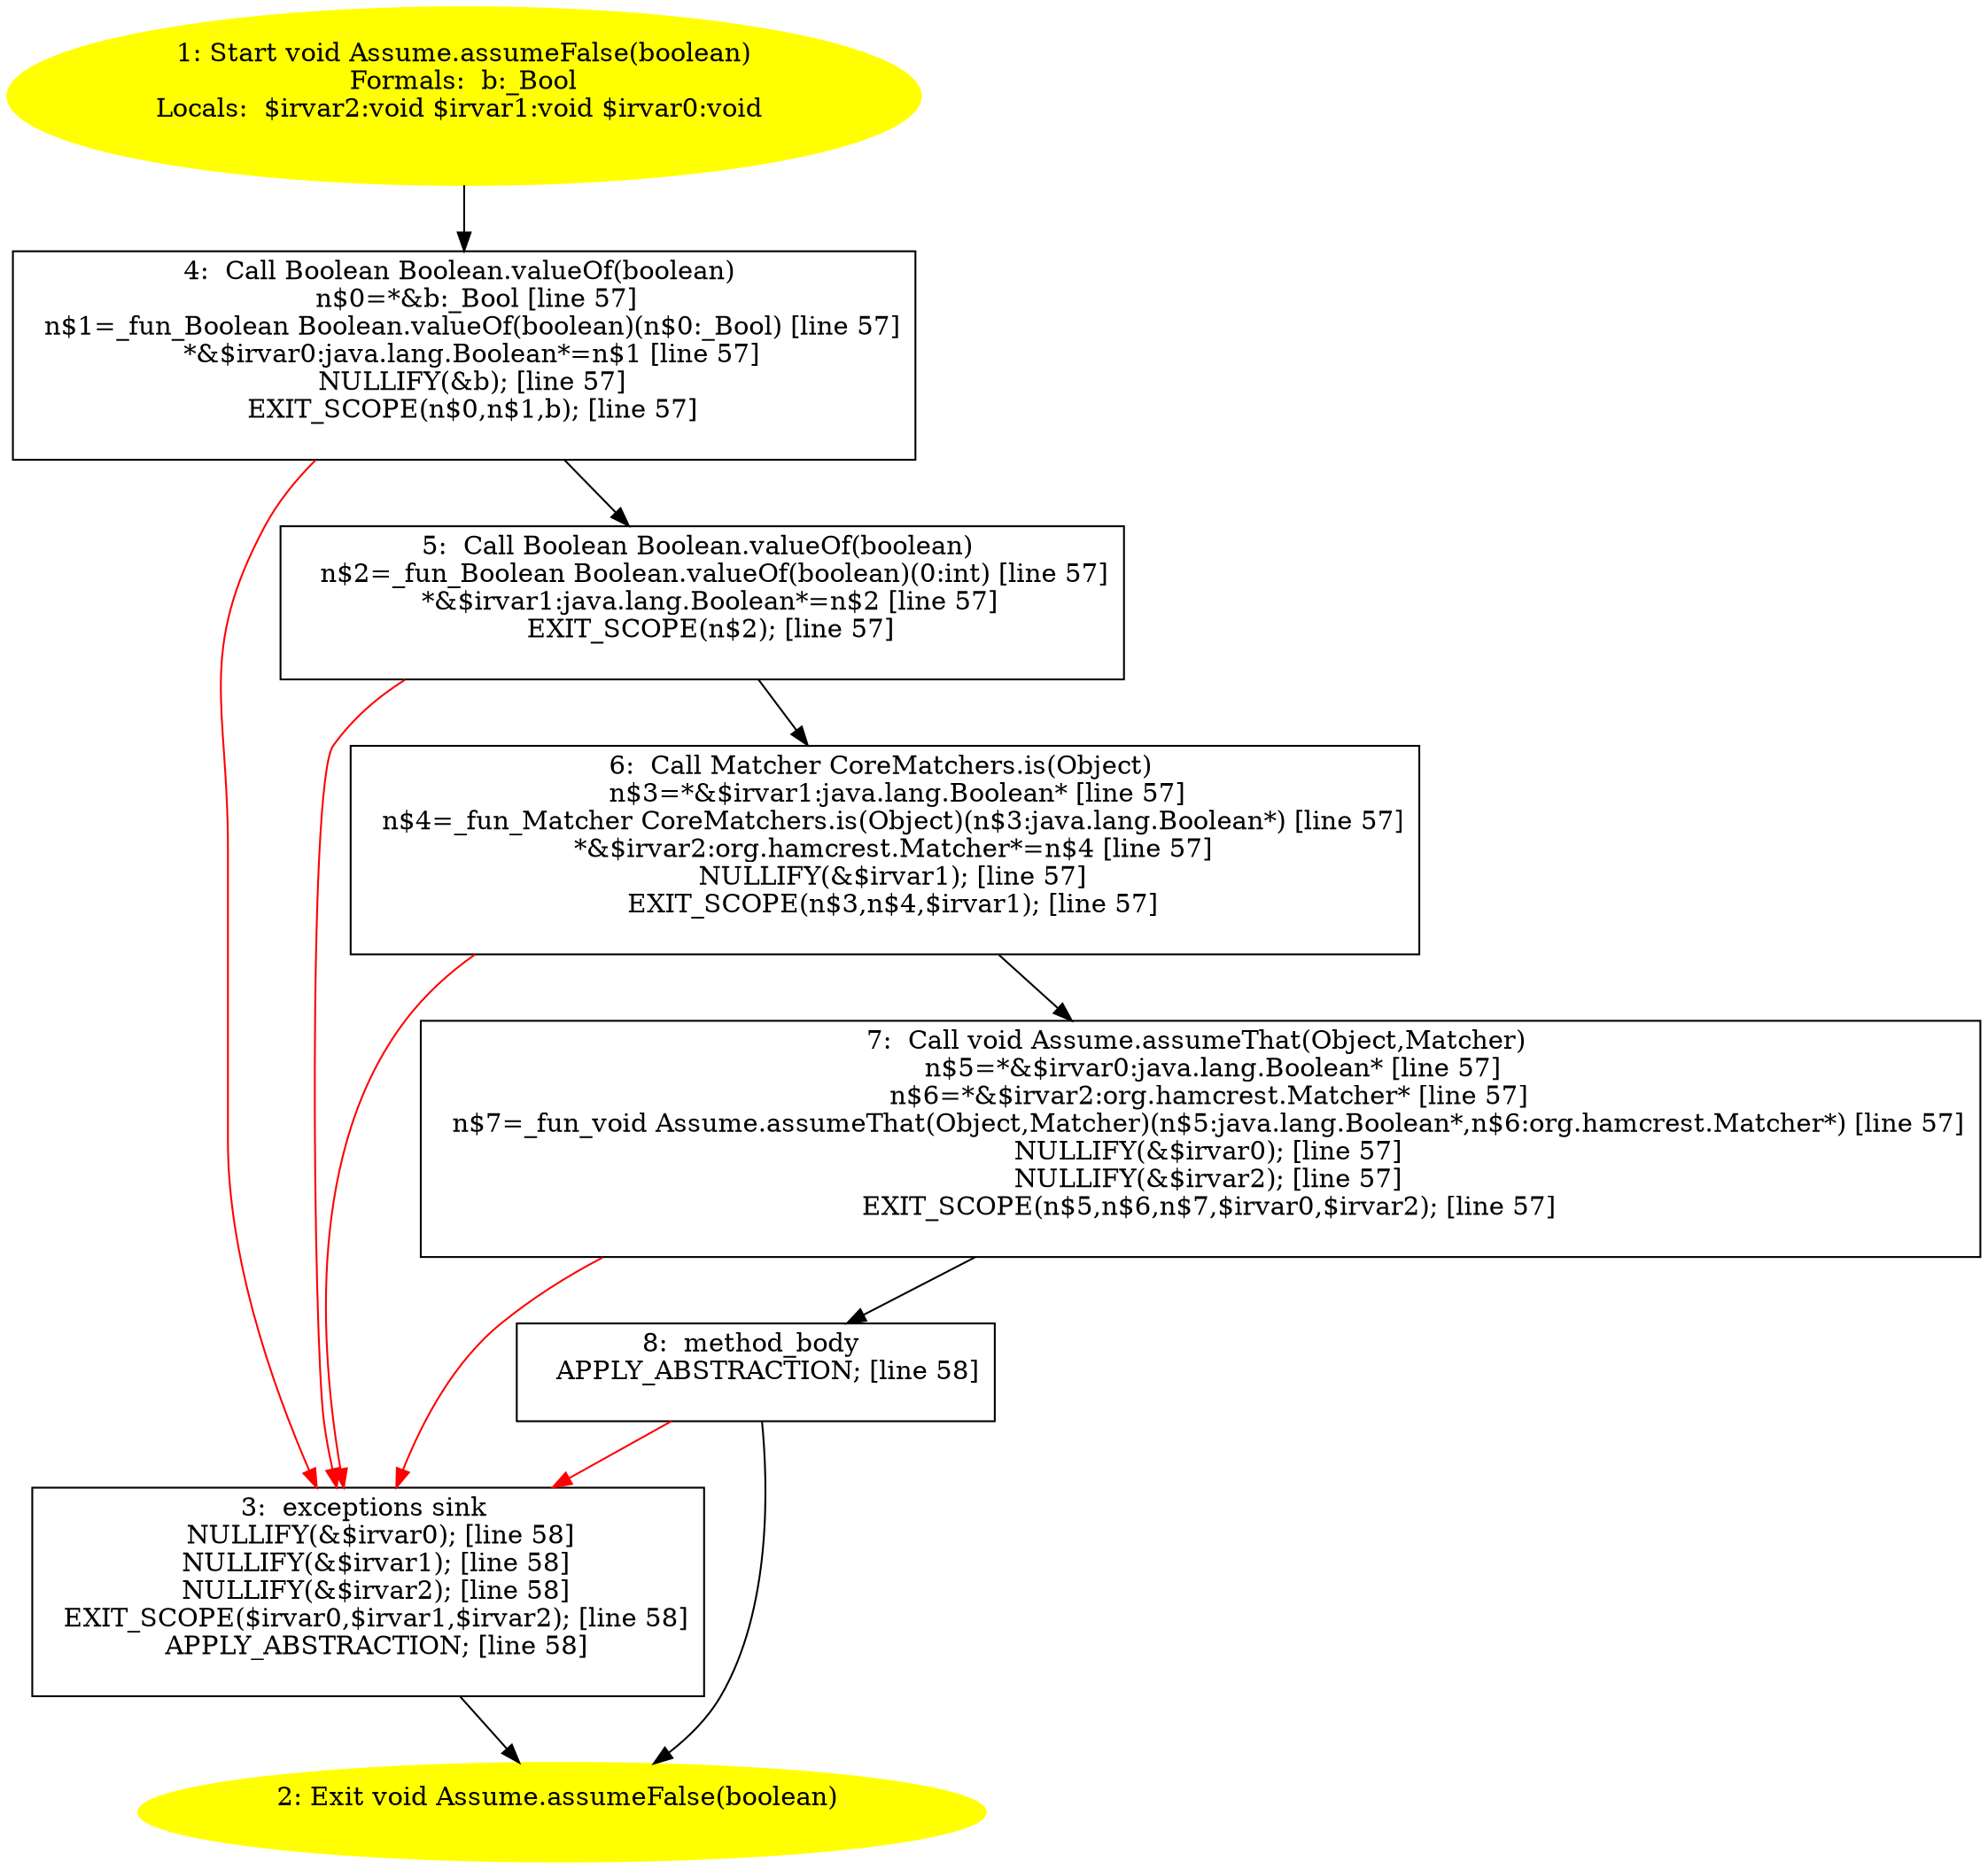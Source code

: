 /* @generated */
digraph cfg {
"org.junit.Assume.assumeFalse(boolean):void.325c6baee119cc4606065fd917f3c410_1" [label="1: Start void Assume.assumeFalse(boolean)\nFormals:  b:_Bool\nLocals:  $irvar2:void $irvar1:void $irvar0:void \n  " color=yellow style=filled]
	

	 "org.junit.Assume.assumeFalse(boolean):void.325c6baee119cc4606065fd917f3c410_1" -> "org.junit.Assume.assumeFalse(boolean):void.325c6baee119cc4606065fd917f3c410_4" ;
"org.junit.Assume.assumeFalse(boolean):void.325c6baee119cc4606065fd917f3c410_2" [label="2: Exit void Assume.assumeFalse(boolean) \n  " color=yellow style=filled]
	

"org.junit.Assume.assumeFalse(boolean):void.325c6baee119cc4606065fd917f3c410_3" [label="3:  exceptions sink \n   NULLIFY(&$irvar0); [line 58]\n  NULLIFY(&$irvar1); [line 58]\n  NULLIFY(&$irvar2); [line 58]\n  EXIT_SCOPE($irvar0,$irvar1,$irvar2); [line 58]\n  APPLY_ABSTRACTION; [line 58]\n " shape="box"]
	

	 "org.junit.Assume.assumeFalse(boolean):void.325c6baee119cc4606065fd917f3c410_3" -> "org.junit.Assume.assumeFalse(boolean):void.325c6baee119cc4606065fd917f3c410_2" ;
"org.junit.Assume.assumeFalse(boolean):void.325c6baee119cc4606065fd917f3c410_4" [label="4:  Call Boolean Boolean.valueOf(boolean) \n   n$0=*&b:_Bool [line 57]\n  n$1=_fun_Boolean Boolean.valueOf(boolean)(n$0:_Bool) [line 57]\n  *&$irvar0:java.lang.Boolean*=n$1 [line 57]\n  NULLIFY(&b); [line 57]\n  EXIT_SCOPE(n$0,n$1,b); [line 57]\n " shape="box"]
	

	 "org.junit.Assume.assumeFalse(boolean):void.325c6baee119cc4606065fd917f3c410_4" -> "org.junit.Assume.assumeFalse(boolean):void.325c6baee119cc4606065fd917f3c410_5" ;
	 "org.junit.Assume.assumeFalse(boolean):void.325c6baee119cc4606065fd917f3c410_4" -> "org.junit.Assume.assumeFalse(boolean):void.325c6baee119cc4606065fd917f3c410_3" [color="red" ];
"org.junit.Assume.assumeFalse(boolean):void.325c6baee119cc4606065fd917f3c410_5" [label="5:  Call Boolean Boolean.valueOf(boolean) \n   n$2=_fun_Boolean Boolean.valueOf(boolean)(0:int) [line 57]\n  *&$irvar1:java.lang.Boolean*=n$2 [line 57]\n  EXIT_SCOPE(n$2); [line 57]\n " shape="box"]
	

	 "org.junit.Assume.assumeFalse(boolean):void.325c6baee119cc4606065fd917f3c410_5" -> "org.junit.Assume.assumeFalse(boolean):void.325c6baee119cc4606065fd917f3c410_6" ;
	 "org.junit.Assume.assumeFalse(boolean):void.325c6baee119cc4606065fd917f3c410_5" -> "org.junit.Assume.assumeFalse(boolean):void.325c6baee119cc4606065fd917f3c410_3" [color="red" ];
"org.junit.Assume.assumeFalse(boolean):void.325c6baee119cc4606065fd917f3c410_6" [label="6:  Call Matcher CoreMatchers.is(Object) \n   n$3=*&$irvar1:java.lang.Boolean* [line 57]\n  n$4=_fun_Matcher CoreMatchers.is(Object)(n$3:java.lang.Boolean*) [line 57]\n  *&$irvar2:org.hamcrest.Matcher*=n$4 [line 57]\n  NULLIFY(&$irvar1); [line 57]\n  EXIT_SCOPE(n$3,n$4,$irvar1); [line 57]\n " shape="box"]
	

	 "org.junit.Assume.assumeFalse(boolean):void.325c6baee119cc4606065fd917f3c410_6" -> "org.junit.Assume.assumeFalse(boolean):void.325c6baee119cc4606065fd917f3c410_7" ;
	 "org.junit.Assume.assumeFalse(boolean):void.325c6baee119cc4606065fd917f3c410_6" -> "org.junit.Assume.assumeFalse(boolean):void.325c6baee119cc4606065fd917f3c410_3" [color="red" ];
"org.junit.Assume.assumeFalse(boolean):void.325c6baee119cc4606065fd917f3c410_7" [label="7:  Call void Assume.assumeThat(Object,Matcher) \n   n$5=*&$irvar0:java.lang.Boolean* [line 57]\n  n$6=*&$irvar2:org.hamcrest.Matcher* [line 57]\n  n$7=_fun_void Assume.assumeThat(Object,Matcher)(n$5:java.lang.Boolean*,n$6:org.hamcrest.Matcher*) [line 57]\n  NULLIFY(&$irvar0); [line 57]\n  NULLIFY(&$irvar2); [line 57]\n  EXIT_SCOPE(n$5,n$6,n$7,$irvar0,$irvar2); [line 57]\n " shape="box"]
	

	 "org.junit.Assume.assumeFalse(boolean):void.325c6baee119cc4606065fd917f3c410_7" -> "org.junit.Assume.assumeFalse(boolean):void.325c6baee119cc4606065fd917f3c410_8" ;
	 "org.junit.Assume.assumeFalse(boolean):void.325c6baee119cc4606065fd917f3c410_7" -> "org.junit.Assume.assumeFalse(boolean):void.325c6baee119cc4606065fd917f3c410_3" [color="red" ];
"org.junit.Assume.assumeFalse(boolean):void.325c6baee119cc4606065fd917f3c410_8" [label="8:  method_body \n   APPLY_ABSTRACTION; [line 58]\n " shape="box"]
	

	 "org.junit.Assume.assumeFalse(boolean):void.325c6baee119cc4606065fd917f3c410_8" -> "org.junit.Assume.assumeFalse(boolean):void.325c6baee119cc4606065fd917f3c410_2" ;
	 "org.junit.Assume.assumeFalse(boolean):void.325c6baee119cc4606065fd917f3c410_8" -> "org.junit.Assume.assumeFalse(boolean):void.325c6baee119cc4606065fd917f3c410_3" [color="red" ];
}
